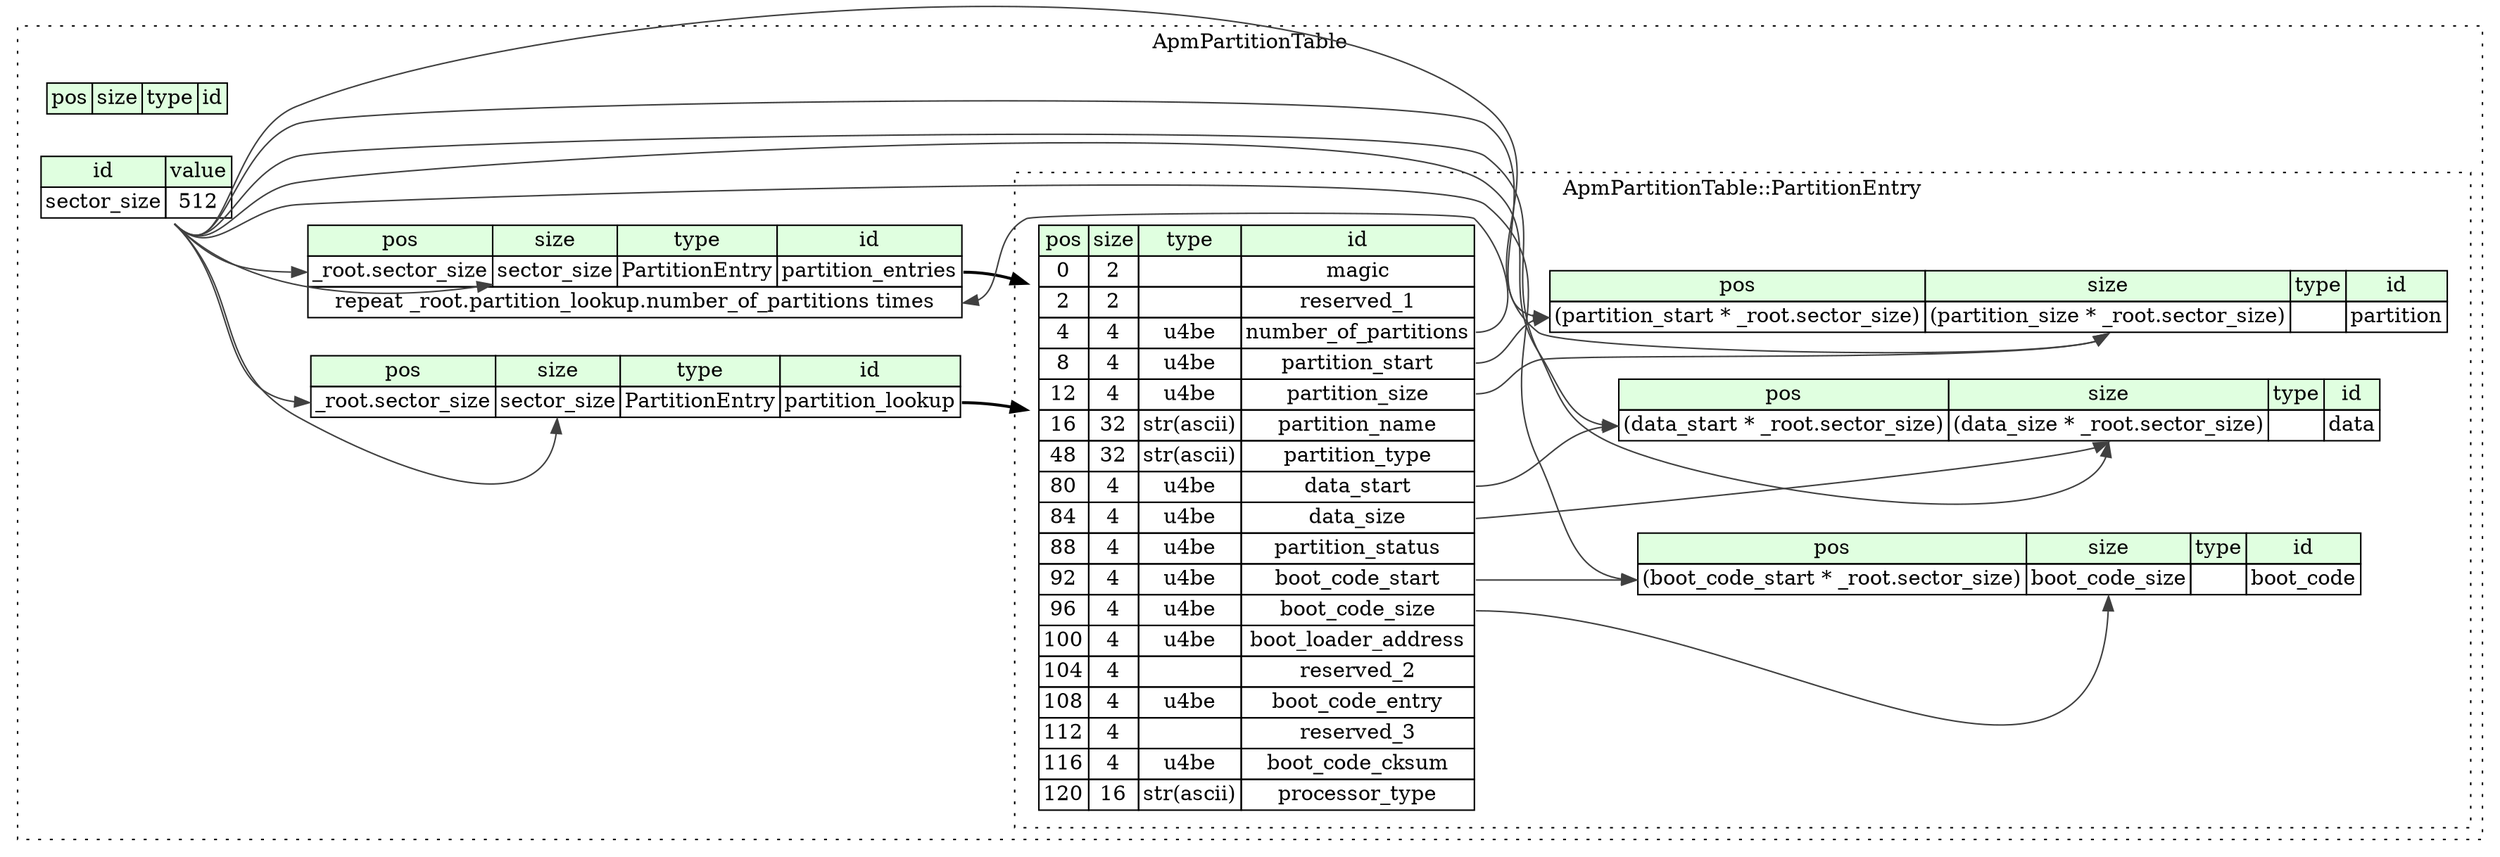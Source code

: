 digraph {
	rankdir=LR;
	node [shape=plaintext];
	subgraph cluster__apm_partition_table {
		label="ApmPartitionTable";
		graph[style=dotted];

		apm_partition_table__seq [label=<<TABLE BORDER="0" CELLBORDER="1" CELLSPACING="0">
			<TR><TD BGCOLOR="#E0FFE0">pos</TD><TD BGCOLOR="#E0FFE0">size</TD><TD BGCOLOR="#E0FFE0">type</TD><TD BGCOLOR="#E0FFE0">id</TD></TR>
		</TABLE>>];
		apm_partition_table__inst__sector_size [label=<<TABLE BORDER="0" CELLBORDER="1" CELLSPACING="0">
			<TR><TD BGCOLOR="#E0FFE0">id</TD><TD BGCOLOR="#E0FFE0">value</TD></TR>
			<TR><TD>sector_size</TD><TD>512</TD></TR>
		</TABLE>>];
		apm_partition_table__inst__partition_lookup [label=<<TABLE BORDER="0" CELLBORDER="1" CELLSPACING="0">
			<TR><TD BGCOLOR="#E0FFE0">pos</TD><TD BGCOLOR="#E0FFE0">size</TD><TD BGCOLOR="#E0FFE0">type</TD><TD BGCOLOR="#E0FFE0">id</TD></TR>
			<TR><TD PORT="partition_lookup_pos">_root.sector_size</TD><TD PORT="partition_lookup_size">sector_size</TD><TD>PartitionEntry</TD><TD PORT="partition_lookup_type">partition_lookup</TD></TR>
		</TABLE>>];
		apm_partition_table__inst__partition_entries [label=<<TABLE BORDER="0" CELLBORDER="1" CELLSPACING="0">
			<TR><TD BGCOLOR="#E0FFE0">pos</TD><TD BGCOLOR="#E0FFE0">size</TD><TD BGCOLOR="#E0FFE0">type</TD><TD BGCOLOR="#E0FFE0">id</TD></TR>
			<TR><TD PORT="partition_entries_pos">_root.sector_size</TD><TD PORT="partition_entries_size">sector_size</TD><TD>PartitionEntry</TD><TD PORT="partition_entries_type">partition_entries</TD></TR>
			<TR><TD COLSPAN="4" PORT="partition_entries__repeat">repeat _root.partition_lookup.number_of_partitions times</TD></TR>
		</TABLE>>];
		subgraph cluster__partition_entry {
			label="ApmPartitionTable::PartitionEntry";
			graph[style=dotted];

			partition_entry__seq [label=<<TABLE BORDER="0" CELLBORDER="1" CELLSPACING="0">
				<TR><TD BGCOLOR="#E0FFE0">pos</TD><TD BGCOLOR="#E0FFE0">size</TD><TD BGCOLOR="#E0FFE0">type</TD><TD BGCOLOR="#E0FFE0">id</TD></TR>
				<TR><TD PORT="magic_pos">0</TD><TD PORT="magic_size">2</TD><TD></TD><TD PORT="magic_type">magic</TD></TR>
				<TR><TD PORT="reserved_1_pos">2</TD><TD PORT="reserved_1_size">2</TD><TD></TD><TD PORT="reserved_1_type">reserved_1</TD></TR>
				<TR><TD PORT="number_of_partitions_pos">4</TD><TD PORT="number_of_partitions_size">4</TD><TD>u4be</TD><TD PORT="number_of_partitions_type">number_of_partitions</TD></TR>
				<TR><TD PORT="partition_start_pos">8</TD><TD PORT="partition_start_size">4</TD><TD>u4be</TD><TD PORT="partition_start_type">partition_start</TD></TR>
				<TR><TD PORT="partition_size_pos">12</TD><TD PORT="partition_size_size">4</TD><TD>u4be</TD><TD PORT="partition_size_type">partition_size</TD></TR>
				<TR><TD PORT="partition_name_pos">16</TD><TD PORT="partition_name_size">32</TD><TD>str(ascii)</TD><TD PORT="partition_name_type">partition_name</TD></TR>
				<TR><TD PORT="partition_type_pos">48</TD><TD PORT="partition_type_size">32</TD><TD>str(ascii)</TD><TD PORT="partition_type_type">partition_type</TD></TR>
				<TR><TD PORT="data_start_pos">80</TD><TD PORT="data_start_size">4</TD><TD>u4be</TD><TD PORT="data_start_type">data_start</TD></TR>
				<TR><TD PORT="data_size_pos">84</TD><TD PORT="data_size_size">4</TD><TD>u4be</TD><TD PORT="data_size_type">data_size</TD></TR>
				<TR><TD PORT="partition_status_pos">88</TD><TD PORT="partition_status_size">4</TD><TD>u4be</TD><TD PORT="partition_status_type">partition_status</TD></TR>
				<TR><TD PORT="boot_code_start_pos">92</TD><TD PORT="boot_code_start_size">4</TD><TD>u4be</TD><TD PORT="boot_code_start_type">boot_code_start</TD></TR>
				<TR><TD PORT="boot_code_size_pos">96</TD><TD PORT="boot_code_size_size">4</TD><TD>u4be</TD><TD PORT="boot_code_size_type">boot_code_size</TD></TR>
				<TR><TD PORT="boot_loader_address_pos">100</TD><TD PORT="boot_loader_address_size">4</TD><TD>u4be</TD><TD PORT="boot_loader_address_type">boot_loader_address</TD></TR>
				<TR><TD PORT="reserved_2_pos">104</TD><TD PORT="reserved_2_size">4</TD><TD></TD><TD PORT="reserved_2_type">reserved_2</TD></TR>
				<TR><TD PORT="boot_code_entry_pos">108</TD><TD PORT="boot_code_entry_size">4</TD><TD>u4be</TD><TD PORT="boot_code_entry_type">boot_code_entry</TD></TR>
				<TR><TD PORT="reserved_3_pos">112</TD><TD PORT="reserved_3_size">4</TD><TD></TD><TD PORT="reserved_3_type">reserved_3</TD></TR>
				<TR><TD PORT="boot_code_cksum_pos">116</TD><TD PORT="boot_code_cksum_size">4</TD><TD>u4be</TD><TD PORT="boot_code_cksum_type">boot_code_cksum</TD></TR>
				<TR><TD PORT="processor_type_pos">120</TD><TD PORT="processor_type_size">16</TD><TD>str(ascii)</TD><TD PORT="processor_type_type">processor_type</TD></TR>
			</TABLE>>];
			partition_entry__inst__partition [label=<<TABLE BORDER="0" CELLBORDER="1" CELLSPACING="0">
				<TR><TD BGCOLOR="#E0FFE0">pos</TD><TD BGCOLOR="#E0FFE0">size</TD><TD BGCOLOR="#E0FFE0">type</TD><TD BGCOLOR="#E0FFE0">id</TD></TR>
				<TR><TD PORT="partition_pos">(partition_start * _root.sector_size)</TD><TD PORT="partition_size">(partition_size * _root.sector_size)</TD><TD></TD><TD PORT="partition_type">partition</TD></TR>
			</TABLE>>];
			partition_entry__inst__data [label=<<TABLE BORDER="0" CELLBORDER="1" CELLSPACING="0">
				<TR><TD BGCOLOR="#E0FFE0">pos</TD><TD BGCOLOR="#E0FFE0">size</TD><TD BGCOLOR="#E0FFE0">type</TD><TD BGCOLOR="#E0FFE0">id</TD></TR>
				<TR><TD PORT="data_pos">(data_start * _root.sector_size)</TD><TD PORT="data_size">(data_size * _root.sector_size)</TD><TD></TD><TD PORT="data_type">data</TD></TR>
			</TABLE>>];
			partition_entry__inst__boot_code [label=<<TABLE BORDER="0" CELLBORDER="1" CELLSPACING="0">
				<TR><TD BGCOLOR="#E0FFE0">pos</TD><TD BGCOLOR="#E0FFE0">size</TD><TD BGCOLOR="#E0FFE0">type</TD><TD BGCOLOR="#E0FFE0">id</TD></TR>
				<TR><TD PORT="boot_code_pos">(boot_code_start * _root.sector_size)</TD><TD PORT="boot_code_size">boot_code_size</TD><TD></TD><TD PORT="boot_code_type">boot_code</TD></TR>
			</TABLE>>];
		}
	}
	apm_partition_table__inst__sector_size:sector_size_type -> apm_partition_table__inst__partition_lookup:partition_lookup_pos [color="#404040"];
	apm_partition_table__inst__sector_size:sector_size_type -> apm_partition_table__inst__partition_lookup:partition_lookup_size [color="#404040"];
	apm_partition_table__inst__partition_lookup:partition_lookup_type -> partition_entry__seq [style=bold];
	apm_partition_table__inst__sector_size:sector_size_type -> apm_partition_table__inst__partition_entries:partition_entries_pos [color="#404040"];
	apm_partition_table__inst__sector_size:sector_size_type -> apm_partition_table__inst__partition_entries:partition_entries_size [color="#404040"];
	apm_partition_table__inst__partition_entries:partition_entries_type -> partition_entry__seq [style=bold];
	partition_entry__seq:number_of_partitions_type -> apm_partition_table__inst__partition_entries:partition_entries__repeat [color="#404040"];
	partition_entry__seq:partition_start_type -> partition_entry__inst__partition:partition_pos [color="#404040"];
	apm_partition_table__inst__sector_size:sector_size_type -> partition_entry__inst__partition:partition_pos [color="#404040"];
	partition_entry__seq:partition_size_type -> partition_entry__inst__partition:partition_size [color="#404040"];
	apm_partition_table__inst__sector_size:sector_size_type -> partition_entry__inst__partition:partition_size [color="#404040"];
	partition_entry__seq:data_start_type -> partition_entry__inst__data:data_pos [color="#404040"];
	apm_partition_table__inst__sector_size:sector_size_type -> partition_entry__inst__data:data_pos [color="#404040"];
	partition_entry__seq:data_size_type -> partition_entry__inst__data:data_size [color="#404040"];
	apm_partition_table__inst__sector_size:sector_size_type -> partition_entry__inst__data:data_size [color="#404040"];
	partition_entry__seq:boot_code_start_type -> partition_entry__inst__boot_code:boot_code_pos [color="#404040"];
	apm_partition_table__inst__sector_size:sector_size_type -> partition_entry__inst__boot_code:boot_code_pos [color="#404040"];
	partition_entry__seq:boot_code_size_type -> partition_entry__inst__boot_code:boot_code_size [color="#404040"];
}
